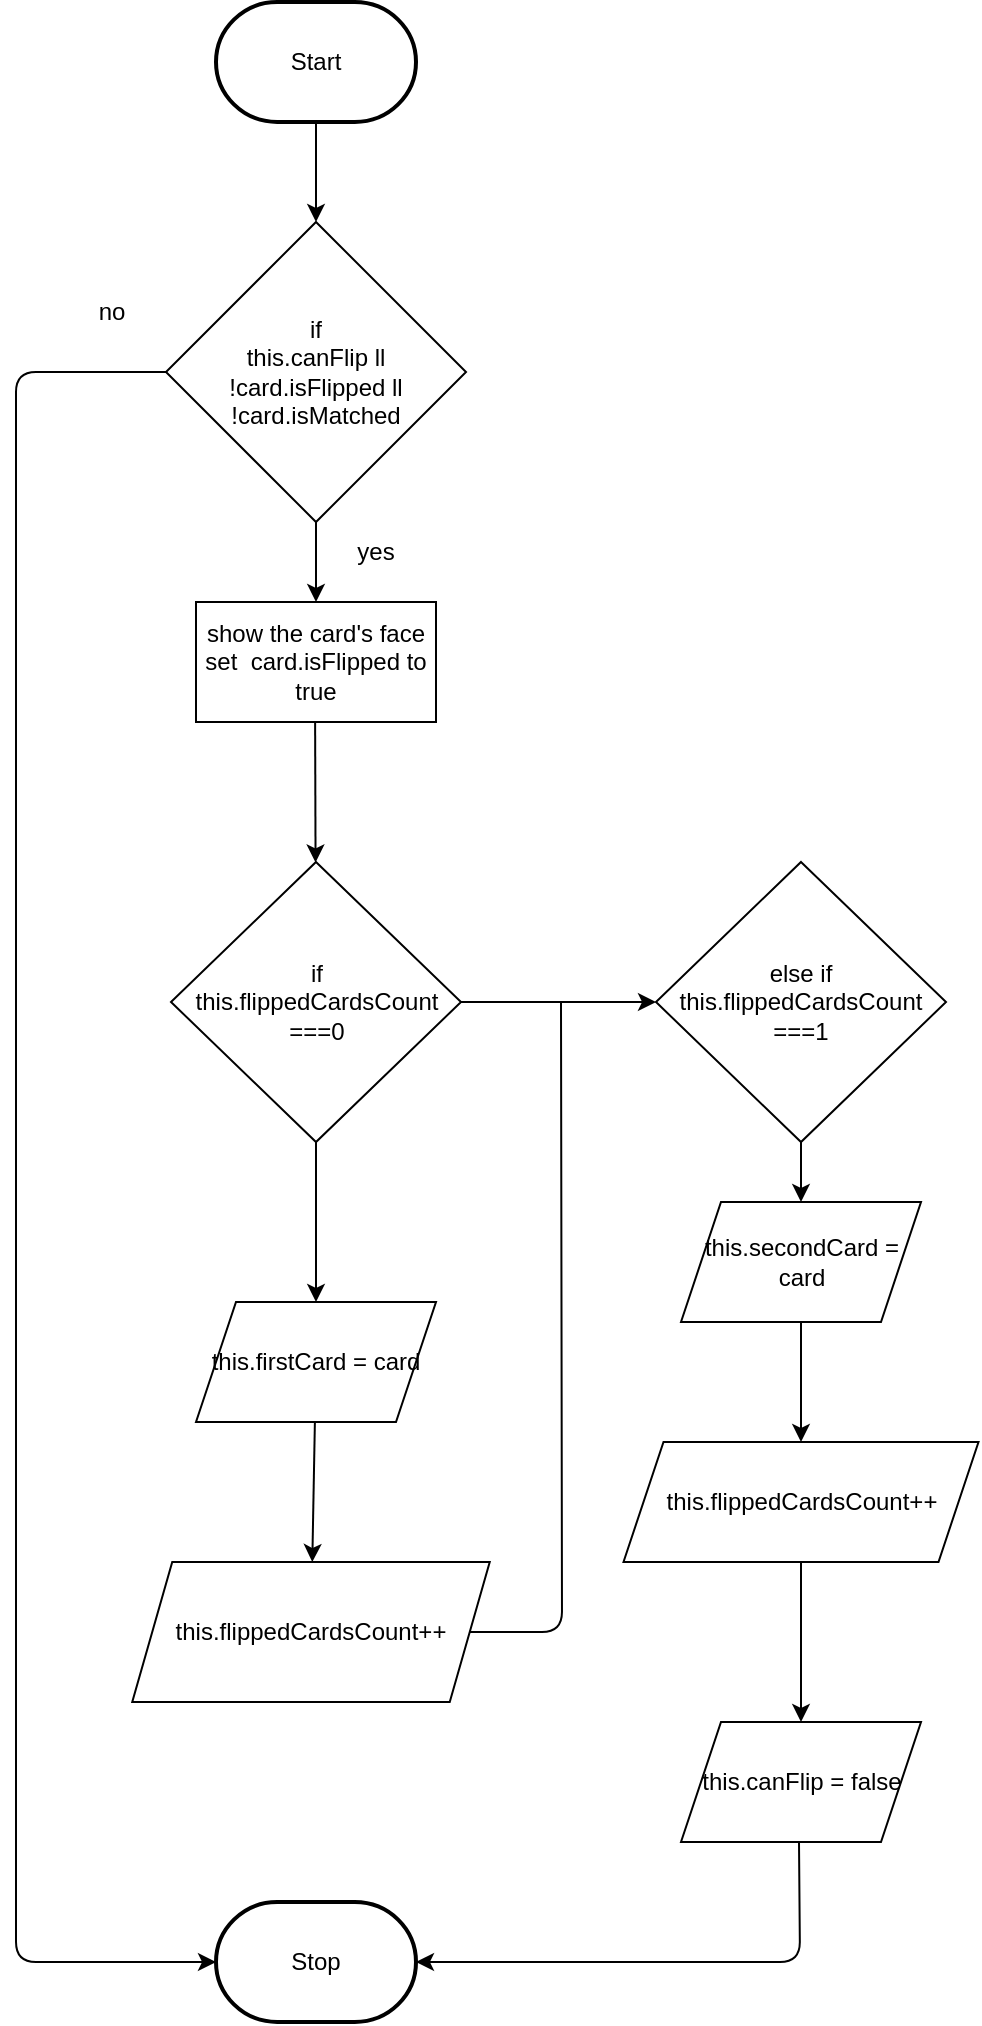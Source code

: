 <mxfile>
    <diagram id="HIP3nbAZw_EuaXWnEj3U" name="Page-1">
        <mxGraphModel dx="704" dy="384" grid="1" gridSize="10" guides="1" tooltips="1" connect="1" arrows="1" fold="1" page="1" pageScale="1" pageWidth="850" pageHeight="1100" math="0" shadow="0">
            <root>
                <mxCell id="0"/>
                <mxCell id="1" parent="0"/>
                <mxCell id="8" value="" style="edgeStyle=none;html=1;" edge="1" parent="1" source="2" target="4">
                    <mxGeometry relative="1" as="geometry"/>
                </mxCell>
                <mxCell id="2" value="Start" style="strokeWidth=2;html=1;shape=mxgraph.flowchart.terminator;whiteSpace=wrap;" parent="1" vertex="1">
                    <mxGeometry x="230" y="40" width="100" height="60" as="geometry"/>
                </mxCell>
                <mxCell id="3" value="Stop" style="strokeWidth=2;html=1;shape=mxgraph.flowchart.terminator;whiteSpace=wrap;" parent="1" vertex="1">
                    <mxGeometry x="230" y="990" width="100" height="60" as="geometry"/>
                </mxCell>
                <mxCell id="9" value="" style="edgeStyle=none;html=1;" edge="1" parent="1" source="4">
                    <mxGeometry relative="1" as="geometry">
                        <mxPoint x="280" y="340" as="targetPoint"/>
                    </mxGeometry>
                </mxCell>
                <mxCell id="4" value="if&lt;div&gt;this.canFlip ll !card.isFlipped ll !card.isMatched&lt;/div&gt;" style="rhombus;whiteSpace=wrap;html=1;" vertex="1" parent="1">
                    <mxGeometry x="205" y="150" width="150" height="150" as="geometry"/>
                </mxCell>
                <mxCell id="10" value="" style="edgeStyle=none;html=1;" edge="1" parent="1" target="7">
                    <mxGeometry relative="1" as="geometry">
                        <mxPoint x="279.559" y="400" as="sourcePoint"/>
                    </mxGeometry>
                </mxCell>
                <mxCell id="25" value="" style="edgeStyle=none;html=1;" edge="1" parent="1" source="6" target="17">
                    <mxGeometry relative="1" as="geometry"/>
                </mxCell>
                <mxCell id="6" value="else if&lt;div&gt;this.flippedCardsCount ===1&lt;/div&gt;" style="rhombus;whiteSpace=wrap;html=1;" vertex="1" parent="1">
                    <mxGeometry x="450" y="470" width="145" height="140" as="geometry"/>
                </mxCell>
                <mxCell id="11" value="" style="edgeStyle=none;html=1;entryX=0;entryY=0.5;entryDx=0;entryDy=0;exitX=1;exitY=0.5;exitDx=0;exitDy=0;" edge="1" parent="1" source="7" target="6">
                    <mxGeometry relative="1" as="geometry">
                        <mxPoint x="325" y="789.33" as="sourcePoint"/>
                        <mxPoint x="425" y="789.33" as="targetPoint"/>
                        <Array as="points">
                            <mxPoint x="390" y="540"/>
                        </Array>
                    </mxGeometry>
                </mxCell>
                <mxCell id="24" value="" style="edgeStyle=none;html=1;" edge="1" parent="1" source="7" target="14">
                    <mxGeometry relative="1" as="geometry"/>
                </mxCell>
                <mxCell id="7" value="if&lt;div&gt;this.flippedCardsCount ===0&lt;/div&gt;" style="rhombus;whiteSpace=wrap;html=1;" vertex="1" parent="1">
                    <mxGeometry x="207.5" y="470" width="145" height="140" as="geometry"/>
                </mxCell>
                <mxCell id="12" value="show the card&#39;s face&lt;div&gt;set&amp;nbsp; card.isFlipped to true&lt;/div&gt;" style="rounded=0;whiteSpace=wrap;html=1;" vertex="1" parent="1">
                    <mxGeometry x="220" y="340" width="120" height="60" as="geometry"/>
                </mxCell>
                <mxCell id="13" value="this.flippedCardsCount++" style="shape=parallelogram;perimeter=parallelogramPerimeter;whiteSpace=wrap;html=1;fixedSize=1;" vertex="1" parent="1">
                    <mxGeometry x="188.12" y="820" width="178.75" height="70" as="geometry"/>
                </mxCell>
                <mxCell id="23" value="" style="edgeStyle=none;html=1;" edge="1" parent="1" source="14" target="13">
                    <mxGeometry relative="1" as="geometry"/>
                </mxCell>
                <mxCell id="14" value="this.firstCard = card" style="shape=parallelogram;perimeter=parallelogramPerimeter;whiteSpace=wrap;html=1;fixedSize=1;" vertex="1" parent="1">
                    <mxGeometry x="220" y="690" width="120" height="60" as="geometry"/>
                </mxCell>
                <mxCell id="26" value="" style="edgeStyle=none;html=1;" edge="1" parent="1" source="17" target="18">
                    <mxGeometry relative="1" as="geometry"/>
                </mxCell>
                <mxCell id="17" value="&lt;span style=&quot;color: rgb(0, 0, 0);&quot;&gt;this.secondCard = card&lt;/span&gt;" style="shape=parallelogram;perimeter=parallelogramPerimeter;whiteSpace=wrap;html=1;fixedSize=1;" vertex="1" parent="1">
                    <mxGeometry x="462.5" y="640" width="120" height="60" as="geometry"/>
                </mxCell>
                <mxCell id="27" value="" style="edgeStyle=none;html=1;" edge="1" parent="1" source="18" target="19">
                    <mxGeometry relative="1" as="geometry"/>
                </mxCell>
                <mxCell id="18" value="&lt;span style=&quot;color: rgb(0, 0, 0);&quot;&gt;this.flippedCardsCount++&lt;/span&gt;" style="shape=parallelogram;perimeter=parallelogramPerimeter;whiteSpace=wrap;html=1;fixedSize=1;" vertex="1" parent="1">
                    <mxGeometry x="433.75" y="760" width="177.5" height="60" as="geometry"/>
                </mxCell>
                <mxCell id="19" value="this.canFlip = false" style="shape=parallelogram;perimeter=parallelogramPerimeter;whiteSpace=wrap;html=1;fixedSize=1;" vertex="1" parent="1">
                    <mxGeometry x="462.5" y="900" width="120" height="60" as="geometry"/>
                </mxCell>
                <mxCell id="20" value="yes" style="text;html=1;align=center;verticalAlign=middle;whiteSpace=wrap;rounded=0;" vertex="1" parent="1">
                    <mxGeometry x="280" y="300" width="60" height="30" as="geometry"/>
                </mxCell>
                <mxCell id="29" value="" style="endArrow=classic;html=1;exitX=0.5;exitY=1;exitDx=0;exitDy=0;entryX=1;entryY=0.5;entryDx=0;entryDy=0;entryPerimeter=0;" edge="1" parent="1" target="3">
                    <mxGeometry width="50" height="50" relative="1" as="geometry">
                        <mxPoint x="521.5" y="960" as="sourcePoint"/>
                        <mxPoint x="523.5" y="1130" as="targetPoint"/>
                        <Array as="points">
                            <mxPoint x="522" y="1020"/>
                        </Array>
                    </mxGeometry>
                </mxCell>
                <mxCell id="31" value="" style="endArrow=classic;html=1;exitX=0;exitY=0.5;exitDx=0;exitDy=0;entryX=0;entryY=0.5;entryDx=0;entryDy=0;entryPerimeter=0;" edge="1" parent="1" source="4" target="3">
                    <mxGeometry width="50" height="50" relative="1" as="geometry">
                        <mxPoint x="205" y="225" as="sourcePoint"/>
                        <mxPoint x="140" y="947.059" as="targetPoint"/>
                        <Array as="points">
                            <mxPoint x="130" y="225"/>
                            <mxPoint x="130" y="1020"/>
                        </Array>
                    </mxGeometry>
                </mxCell>
                <mxCell id="22" value="no" style="text;html=1;align=center;verticalAlign=middle;whiteSpace=wrap;rounded=0;" vertex="1" parent="1">
                    <mxGeometry x="147.5" y="180" width="60" height="30" as="geometry"/>
                </mxCell>
                <mxCell id="33" value="" style="endArrow=none;html=1;exitX=1;exitY=0.5;exitDx=0;exitDy=0;" edge="1" parent="1" source="13">
                    <mxGeometry width="50" height="50" relative="1" as="geometry">
                        <mxPoint x="352.5" y="590" as="sourcePoint"/>
                        <mxPoint x="402.5" y="540" as="targetPoint"/>
                        <Array as="points">
                            <mxPoint x="403" y="855"/>
                        </Array>
                    </mxGeometry>
                </mxCell>
            </root>
        </mxGraphModel>
    </diagram>
</mxfile>